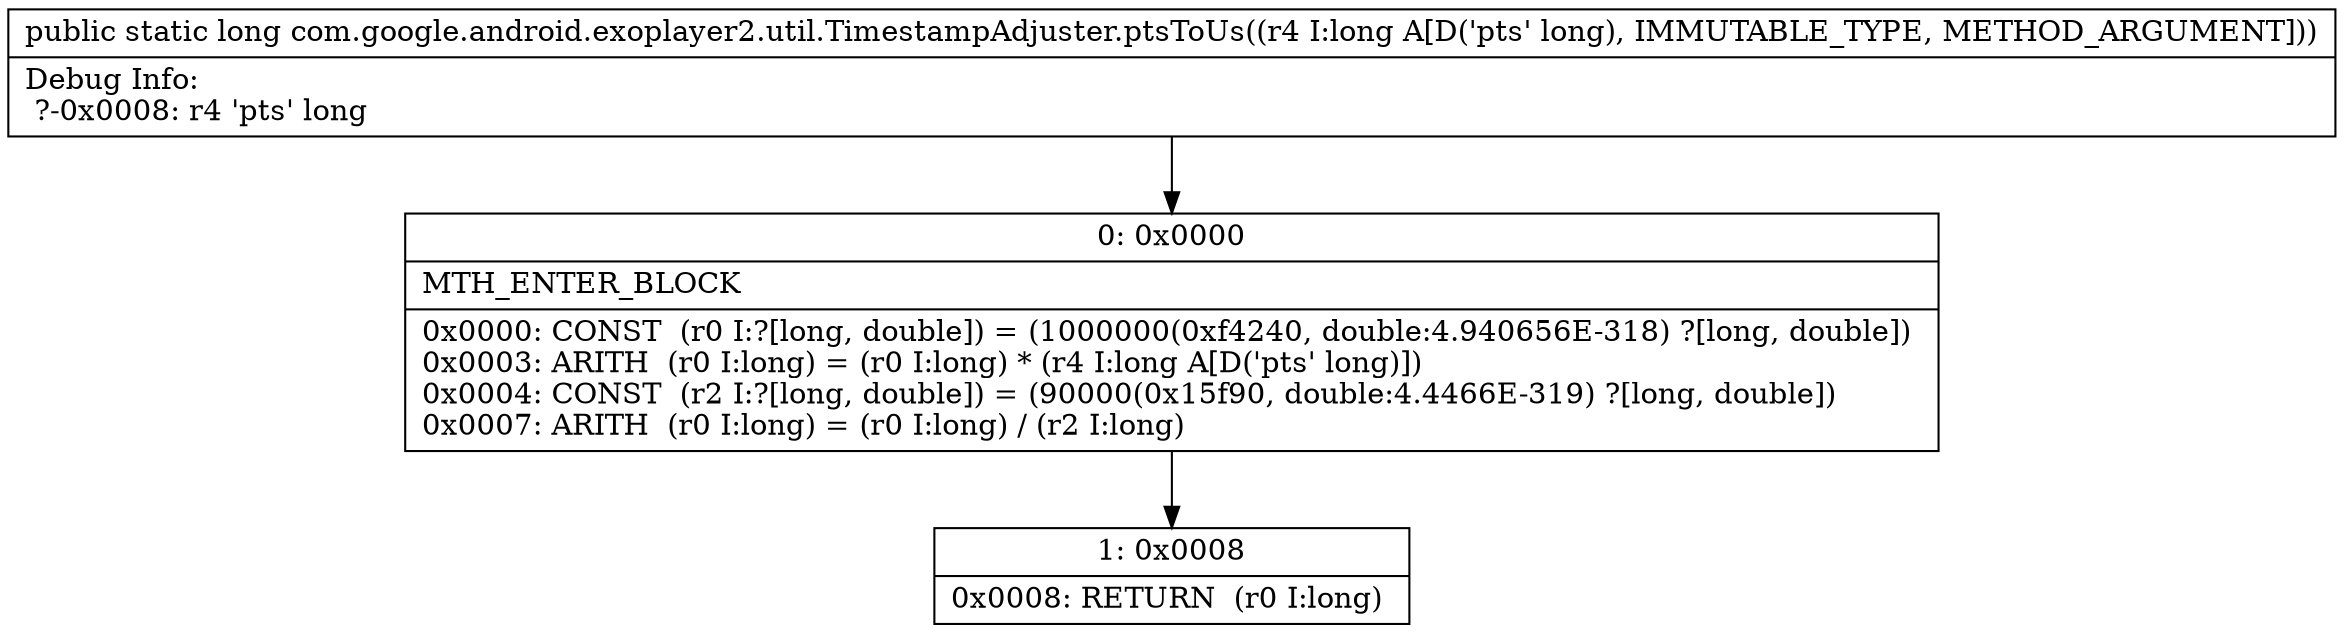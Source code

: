 digraph "CFG forcom.google.android.exoplayer2.util.TimestampAdjuster.ptsToUs(J)J" {
Node_0 [shape=record,label="{0\:\ 0x0000|MTH_ENTER_BLOCK\l|0x0000: CONST  (r0 I:?[long, double]) = (1000000(0xf4240, double:4.940656E\-318) ?[long, double]) \l0x0003: ARITH  (r0 I:long) = (r0 I:long) * (r4 I:long A[D('pts' long)]) \l0x0004: CONST  (r2 I:?[long, double]) = (90000(0x15f90, double:4.4466E\-319) ?[long, double]) \l0x0007: ARITH  (r0 I:long) = (r0 I:long) \/ (r2 I:long) \l}"];
Node_1 [shape=record,label="{1\:\ 0x0008|0x0008: RETURN  (r0 I:long) \l}"];
MethodNode[shape=record,label="{public static long com.google.android.exoplayer2.util.TimestampAdjuster.ptsToUs((r4 I:long A[D('pts' long), IMMUTABLE_TYPE, METHOD_ARGUMENT]))  | Debug Info:\l  ?\-0x0008: r4 'pts' long\l}"];
MethodNode -> Node_0;
Node_0 -> Node_1;
}

